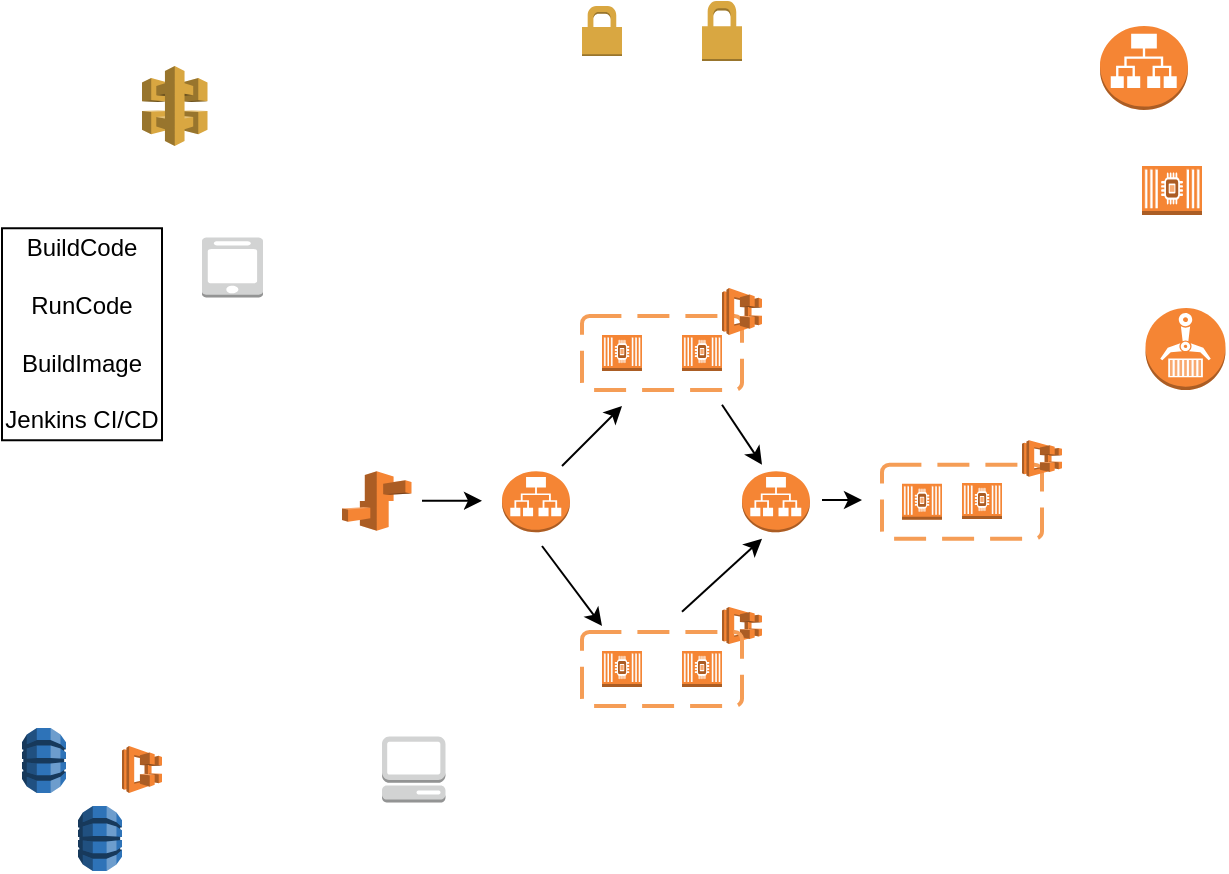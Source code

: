 <mxfile version="12.7.4" type="github">
  <diagram id="sJPgbdR20rskWXcdKmHD" name="Page-1">
    <mxGraphModel dx="782" dy="458" grid="1" gridSize="10" guides="1" tooltips="1" connect="1" arrows="1" fold="1" page="1" pageScale="1" pageWidth="850" pageHeight="1100" math="0" shadow="0">
      <root>
        <mxCell id="0" />
        <mxCell id="1" parent="0" />
        <mxCell id="KdQr0urOy9rvSbMQG1uy-1" value="" style="outlineConnect=0;dashed=0;verticalLabelPosition=bottom;verticalAlign=top;align=center;html=1;shape=mxgraph.aws3.mobile_client;fillColor=#D2D3D3;gradientColor=none;" parent="1" vertex="1">
          <mxGeometry x="130" y="125.75" width="30.5" height="30" as="geometry" />
        </mxCell>
        <mxCell id="KdQr0urOy9rvSbMQG1uy-4" value="" style="outlineConnect=0;dashed=0;verticalLabelPosition=bottom;verticalAlign=top;align=center;html=1;shape=mxgraph.aws3.api_gateway;fillColor=#D9A741;gradientColor=none;" parent="1" vertex="1">
          <mxGeometry x="100" y="40" width="32.75" height="40" as="geometry" />
        </mxCell>
        <mxCell id="KdQr0urOy9rvSbMQG1uy-12" value="" style="outlineConnect=0;dashed=0;verticalLabelPosition=bottom;verticalAlign=top;align=center;html=1;shape=mxgraph.aws3.dynamo_db;fillColor=#2E73B8;gradientColor=none;" parent="1" vertex="1">
          <mxGeometry x="40" y="371" width="22" height="32.5" as="geometry" />
        </mxCell>
        <mxCell id="QD39E5jW2VNS_XY4BjCm-15" value="" style="dashed=0;html=1;shape=mxgraph.aws3.permissions;fillColor=#D9A741;gradientColor=none;dashed=0;" parent="1" vertex="1">
          <mxGeometry x="380" y="7.5" width="20" height="30" as="geometry" />
        </mxCell>
        <mxCell id="QD39E5jW2VNS_XY4BjCm-18" value="" style="dashed=0;html=1;shape=mxgraph.aws3.permissions;fillColor=#D9A741;gradientColor=none;dashed=0;" parent="1" vertex="1">
          <mxGeometry x="320" y="10" width="20" height="25" as="geometry" />
        </mxCell>
        <mxCell id="QD39E5jW2VNS_XY4BjCm-21" value="" style="outlineConnect=0;dashed=0;verticalLabelPosition=bottom;verticalAlign=top;align=center;html=1;shape=mxgraph.aws3.ecr;fillColor=#F58534;gradientColor=none;" parent="1" vertex="1">
          <mxGeometry x="601.75" y="161" width="40" height="41" as="geometry" />
        </mxCell>
        <mxCell id="QD39E5jW2VNS_XY4BjCm-26" value="" style="outlineConnect=0;dashed=0;verticalLabelPosition=bottom;verticalAlign=top;align=center;html=1;shape=mxgraph.aws3.elastic_beanstalk;fillColor=#F58534;gradientColor=none;" parent="1" vertex="1">
          <mxGeometry x="200" y="242.63" width="34.75" height="29.75" as="geometry" />
        </mxCell>
        <mxCell id="QD39E5jW2VNS_XY4BjCm-33" value="BuildCode&lt;br&gt;&lt;br&gt;RunCode&lt;br&gt;&lt;br&gt;BuildImage&lt;br&gt;&lt;br&gt;Jenkins CI/CD" style="rounded=0;whiteSpace=wrap;html=1;fillColor=none;" parent="1" vertex="1">
          <mxGeometry x="30" y="121.13" width="80" height="106" as="geometry" />
        </mxCell>
        <mxCell id="QD39E5jW2VNS_XY4BjCm-40" value="" style="outlineConnect=0;dashed=0;verticalLabelPosition=bottom;verticalAlign=top;align=center;html=1;shape=mxgraph.aws3.ecs;fillColor=#F58534;gradientColor=none;" parent="1" vertex="1">
          <mxGeometry x="90" y="380" width="20" height="23.5" as="geometry" />
        </mxCell>
        <mxCell id="QD39E5jW2VNS_XY4BjCm-41" value="" style="outlineConnect=0;dashed=0;verticalLabelPosition=bottom;verticalAlign=top;align=center;html=1;shape=mxgraph.aws3.application_load_balancer;fillColor=#F58534;gradientColor=none;" parent="1" vertex="1">
          <mxGeometry x="579" y="20" width="44" height="42" as="geometry" />
        </mxCell>
        <mxCell id="QD39E5jW2VNS_XY4BjCm-49" value="" style="outlineConnect=0;dashed=0;verticalLabelPosition=bottom;verticalAlign=top;align=center;html=1;shape=mxgraph.aws3.ecs;fillColor=#F58534;gradientColor=none;" parent="1" vertex="1">
          <mxGeometry x="390" y="310.5" width="20" height="18.5" as="geometry" />
        </mxCell>
        <mxCell id="QD39E5jW2VNS_XY4BjCm-52" value="" style="outlineConnect=0;dashed=0;verticalLabelPosition=bottom;verticalAlign=top;align=center;html=1;shape=mxgraph.aws3.dynamo_db;fillColor=#2E73B8;gradientColor=none;" parent="1" vertex="1">
          <mxGeometry x="68" y="410" width="22" height="32.5" as="geometry" />
        </mxCell>
        <mxCell id="QD39E5jW2VNS_XY4BjCm-54" value="" style="outlineConnect=0;dashed=0;verticalLabelPosition=bottom;verticalAlign=top;align=center;html=1;shape=mxgraph.aws3.management_console;fillColor=#D2D3D3;gradientColor=none;" parent="1" vertex="1">
          <mxGeometry x="220" y="375.25" width="31.75" height="33" as="geometry" />
        </mxCell>
        <mxCell id="RLWttWpjFeoz3sOGxTfL-1" value="" style="outlineConnect=0;dashed=0;verticalLabelPosition=bottom;verticalAlign=top;align=center;html=1;shape=mxgraph.aws3.application_load_balancer;fillColor=#F58534;gradientColor=none;" vertex="1" parent="1">
          <mxGeometry x="280" y="242.63" width="34" height="30.5" as="geometry" />
        </mxCell>
        <mxCell id="RLWttWpjFeoz3sOGxTfL-14" value="" style="outlineConnect=0;dashed=0;verticalLabelPosition=bottom;verticalAlign=top;align=center;html=1;shape=mxgraph.aws3.ec2_compute_container_2;fillColor=#F58534;gradientColor=none;" vertex="1" parent="1">
          <mxGeometry x="600" y="90" width="30" height="24.5" as="geometry" />
        </mxCell>
        <mxCell id="RLWttWpjFeoz3sOGxTfL-16" value="" style="rounded=1;arcSize=10;dashed=1;strokeColor=#F59D56;fillColor=none;gradientColor=none;dashPattern=8 4;strokeWidth=2;" vertex="1" parent="1">
          <mxGeometry x="320" y="323" width="80" height="37" as="geometry" />
        </mxCell>
        <mxCell id="RLWttWpjFeoz3sOGxTfL-19" value="" style="outlineConnect=0;dashed=0;verticalLabelPosition=bottom;verticalAlign=top;align=center;html=1;shape=mxgraph.aws3.ec2_compute_container_2;fillColor=#F58534;gradientColor=none;" vertex="1" parent="1">
          <mxGeometry x="330" y="332.5" width="20" height="18" as="geometry" />
        </mxCell>
        <mxCell id="RLWttWpjFeoz3sOGxTfL-20" value="" style="outlineConnect=0;dashed=0;verticalLabelPosition=bottom;verticalAlign=top;align=center;html=1;shape=mxgraph.aws3.ec2_compute_container_2;fillColor=#F58534;gradientColor=none;" vertex="1" parent="1">
          <mxGeometry x="330" y="174.5" width="20" height="18" as="geometry" />
        </mxCell>
        <mxCell id="RLWttWpjFeoz3sOGxTfL-22" value="" style="outlineConnect=0;dashed=0;verticalLabelPosition=bottom;verticalAlign=top;align=center;html=1;shape=mxgraph.aws3.ec2_compute_container_2;fillColor=#F58534;gradientColor=none;" vertex="1" parent="1">
          <mxGeometry x="370" y="332.5" width="20" height="18" as="geometry" />
        </mxCell>
        <mxCell id="RLWttWpjFeoz3sOGxTfL-25" value="" style="outlineConnect=0;dashed=0;verticalLabelPosition=bottom;verticalAlign=top;align=center;html=1;shape=mxgraph.aws3.ec2_compute_container_2;fillColor=#F58534;gradientColor=none;" vertex="1" parent="1">
          <mxGeometry x="510" y="248.5" width="20" height="18" as="geometry" />
        </mxCell>
        <mxCell id="RLWttWpjFeoz3sOGxTfL-26" value="" style="outlineConnect=0;dashed=0;verticalLabelPosition=bottom;verticalAlign=top;align=center;html=1;shape=mxgraph.aws3.ec2_compute_container_2;fillColor=#F58534;gradientColor=none;" vertex="1" parent="1">
          <mxGeometry x="480" y="248.88" width="20" height="18" as="geometry" />
        </mxCell>
        <mxCell id="RLWttWpjFeoz3sOGxTfL-27" value="" style="outlineConnect=0;dashed=0;verticalLabelPosition=bottom;verticalAlign=top;align=center;html=1;shape=mxgraph.aws3.ec2_compute_container_2;fillColor=#F58534;gradientColor=none;" vertex="1" parent="1">
          <mxGeometry x="370" y="174.5" width="20" height="18" as="geometry" />
        </mxCell>
        <mxCell id="RLWttWpjFeoz3sOGxTfL-28" value="" style="outlineConnect=0;dashed=0;verticalLabelPosition=bottom;verticalAlign=top;align=center;html=1;shape=mxgraph.aws3.application_load_balancer;fillColor=#F58534;gradientColor=none;" vertex="1" parent="1">
          <mxGeometry x="400" y="242.63" width="34" height="30.5" as="geometry" />
        </mxCell>
        <mxCell id="RLWttWpjFeoz3sOGxTfL-29" value="" style="rounded=1;arcSize=10;dashed=1;strokeColor=#F59D56;fillColor=none;gradientColor=none;dashPattern=8 4;strokeWidth=2;" vertex="1" parent="1">
          <mxGeometry x="320" y="165" width="80" height="37" as="geometry" />
        </mxCell>
        <mxCell id="RLWttWpjFeoz3sOGxTfL-30" value="" style="rounded=1;arcSize=10;dashed=1;strokeColor=#F59D56;fillColor=none;gradientColor=none;dashPattern=8 4;strokeWidth=2;" vertex="1" parent="1">
          <mxGeometry x="470" y="239.38" width="80" height="37" as="geometry" />
        </mxCell>
        <mxCell id="RLWttWpjFeoz3sOGxTfL-32" value="" style="outlineConnect=0;dashed=0;verticalLabelPosition=bottom;verticalAlign=top;align=center;html=1;shape=mxgraph.aws3.ecs;fillColor=#F58534;gradientColor=none;" vertex="1" parent="1">
          <mxGeometry x="540" y="227.13" width="20" height="18.25" as="geometry" />
        </mxCell>
        <mxCell id="RLWttWpjFeoz3sOGxTfL-33" value="" style="outlineConnect=0;dashed=0;verticalLabelPosition=bottom;verticalAlign=top;align=center;html=1;shape=mxgraph.aws3.ecs;fillColor=#F58534;gradientColor=none;" vertex="1" parent="1">
          <mxGeometry x="390" y="151" width="20" height="23.5" as="geometry" />
        </mxCell>
        <mxCell id="RLWttWpjFeoz3sOGxTfL-34" value="" style="endArrow=classic;html=1;" edge="1" parent="1">
          <mxGeometry width="50" height="50" relative="1" as="geometry">
            <mxPoint x="240" y="257.38" as="sourcePoint" />
            <mxPoint x="270" y="257.38" as="targetPoint" />
          </mxGeometry>
        </mxCell>
        <mxCell id="RLWttWpjFeoz3sOGxTfL-41" value="" style="endArrow=classic;html=1;" edge="1" parent="1">
          <mxGeometry width="50" height="50" relative="1" as="geometry">
            <mxPoint x="310" y="240" as="sourcePoint" />
            <mxPoint x="340" y="210" as="targetPoint" />
          </mxGeometry>
        </mxCell>
        <mxCell id="RLWttWpjFeoz3sOGxTfL-42" value="" style="endArrow=classic;html=1;" edge="1" parent="1">
          <mxGeometry width="50" height="50" relative="1" as="geometry">
            <mxPoint x="300" y="280" as="sourcePoint" />
            <mxPoint x="330" y="320" as="targetPoint" />
          </mxGeometry>
        </mxCell>
        <mxCell id="RLWttWpjFeoz3sOGxTfL-43" value="" style="endArrow=classic;html=1;" edge="1" parent="1">
          <mxGeometry width="50" height="50" relative="1" as="geometry">
            <mxPoint x="390" y="209.38" as="sourcePoint" />
            <mxPoint x="410" y="239.38" as="targetPoint" />
          </mxGeometry>
        </mxCell>
        <mxCell id="RLWttWpjFeoz3sOGxTfL-44" value="" style="endArrow=classic;html=1;" edge="1" parent="1">
          <mxGeometry width="50" height="50" relative="1" as="geometry">
            <mxPoint x="370" y="312.88" as="sourcePoint" />
            <mxPoint x="410" y="276.38" as="targetPoint" />
          </mxGeometry>
        </mxCell>
        <mxCell id="RLWttWpjFeoz3sOGxTfL-45" value="" style="endArrow=classic;html=1;" edge="1" parent="1">
          <mxGeometry width="50" height="50" relative="1" as="geometry">
            <mxPoint x="440" y="257" as="sourcePoint" />
            <mxPoint x="460" y="257" as="targetPoint" />
          </mxGeometry>
        </mxCell>
      </root>
    </mxGraphModel>
  </diagram>
</mxfile>

